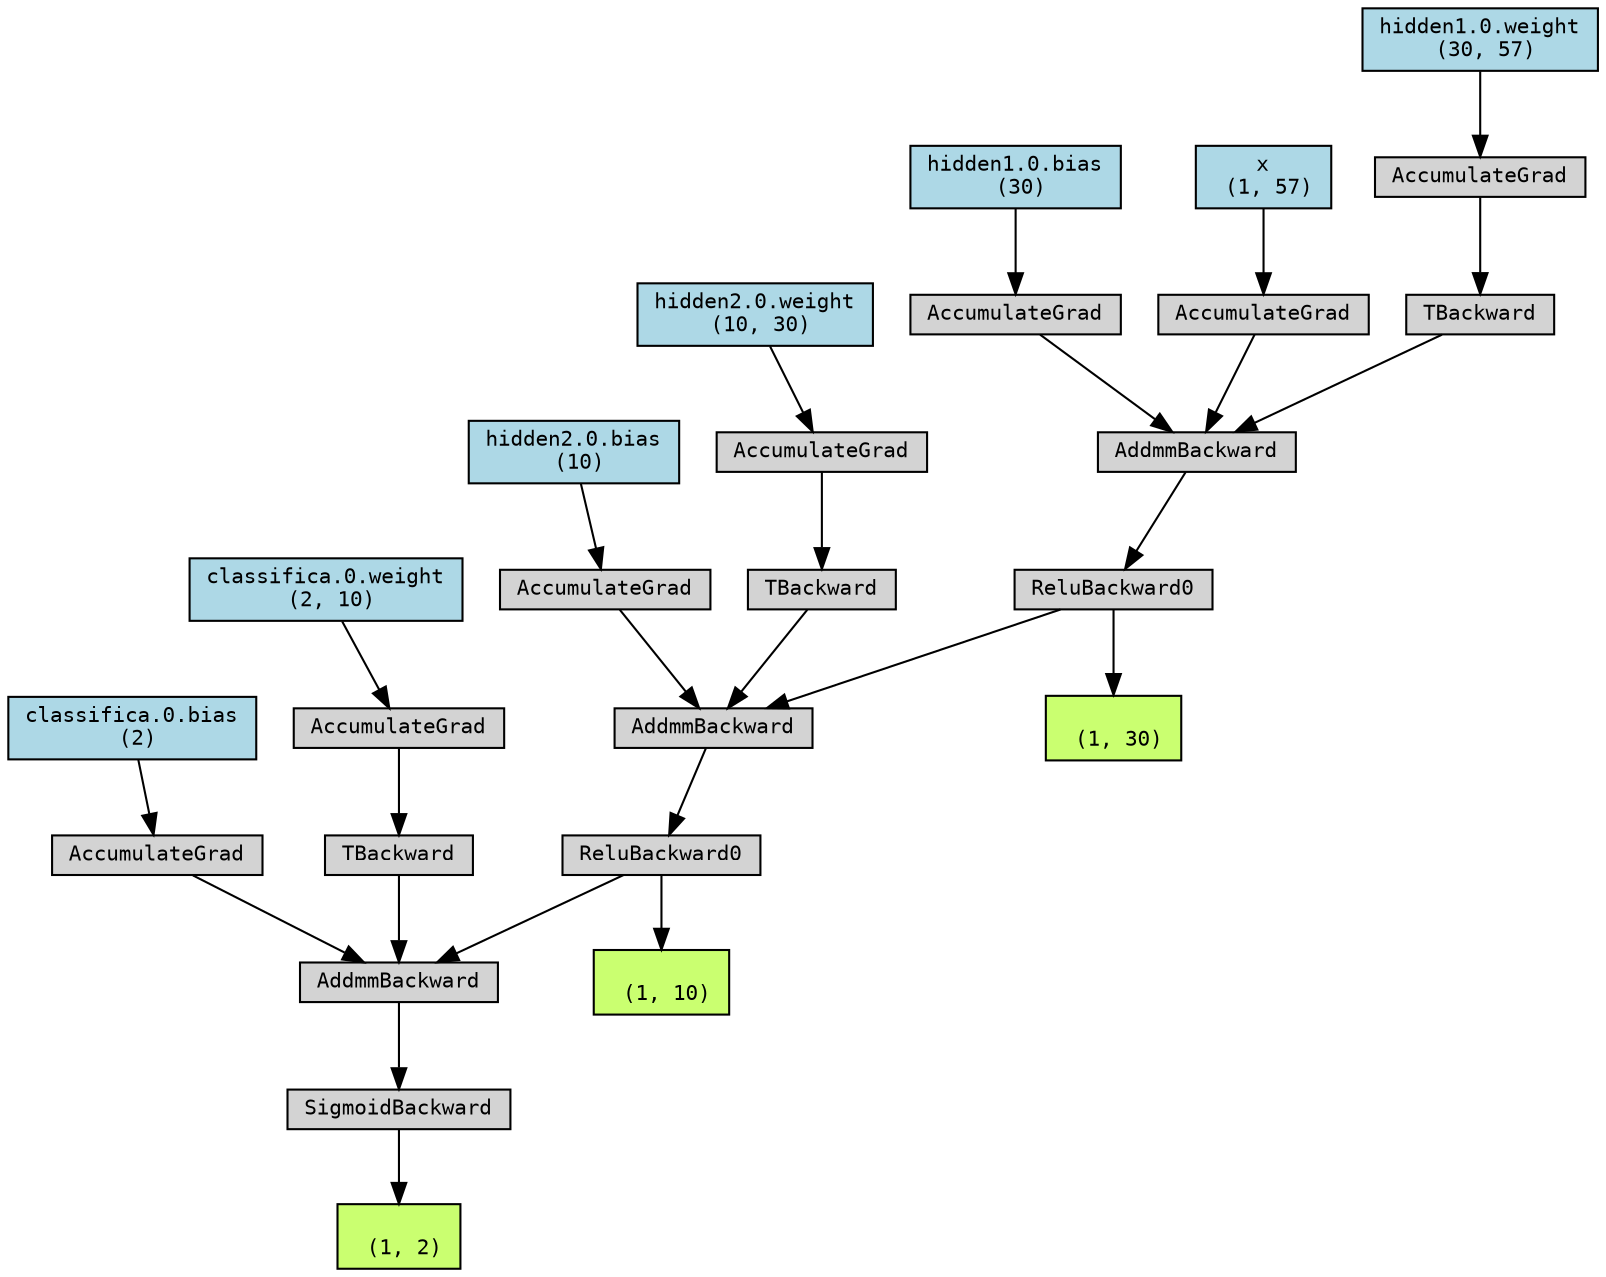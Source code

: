 digraph {
	graph [size="12,12"]
	node [align=left fontname=monospace fontsize=10 height=0.2 ranksep=0.1 shape=box style=filled]
	140657427992768 [label="
 (1, 30)" fillcolor=darkolivegreen1]
	140657427938560 [label=ReluBackward0]
	140657427938896 -> 140657427938560
	140657427938896 [label=AddmmBackward]
	140657427938416 -> 140657427938896
	140657427958080 [label="hidden1.0.bias
 (30)" fillcolor=lightblue]
	140657427958080 -> 140657427938416
	140657427938416 [label=AccumulateGrad]
	140657427938224 -> 140657427938896
	140657427870720 [label="x
 (1, 57)" fillcolor=lightblue]
	140657427870720 -> 140657427938224
	140657427938224 [label=AccumulateGrad]
	140657427938608 -> 140657427938896
	140657427938608 [label=TBackward]
	140657427938704 -> 140657427938608
	140657427958272 [label="hidden1.0.weight
 (30, 57)" fillcolor=lightblue]
	140657427958272 -> 140657427938704
	140657427938704 [label=AccumulateGrad]
	140657427938560 -> 140657427992768
	140657427992832 [label="
 (1, 10)" fillcolor=darkolivegreen1]
	140657427938512 [label=ReluBackward0]
	140657427938800 -> 140657427938512
	140657427938800 [label=AddmmBackward]
	140657427938656 -> 140657427938800
	140657427958784 [label="hidden2.0.bias
 (10)" fillcolor=lightblue]
	140657427958784 -> 140657427938656
	140657427938656 [label=AccumulateGrad]
	140657427938560 -> 140657427938800
	140657427938752 -> 140657427938800
	140657427938752 [label=TBackward]
	140657427938848 -> 140657427938752
	140657427958656 [label="hidden2.0.weight
 (10, 30)" fillcolor=lightblue]
	140657427958656 -> 140657427938848
	140657427938848 [label=AccumulateGrad]
	140657427938512 -> 140657427992832
	140657427992896 [label="
 (1, 2)" fillcolor=darkolivegreen1]
	140657427938944 [label=SigmoidBackward]
	140657427939136 -> 140657427938944
	140657427939136 [label=AddmmBackward]
	140657427939040 -> 140657427939136
	140657427959360 [label="classifica.0.bias
 (2)" fillcolor=lightblue]
	140657427959360 -> 140657427939040
	140657427939040 [label=AccumulateGrad]
	140657427938512 -> 140657427939136
	140657427939088 -> 140657427939136
	140657427939088 [label=TBackward]
	140657427939184 -> 140657427939088
	140657427959232 [label="classifica.0.weight
 (2, 10)" fillcolor=lightblue]
	140657427959232 -> 140657427939184
	140657427939184 [label=AccumulateGrad]
	140657427938944 -> 140657427992896
}
